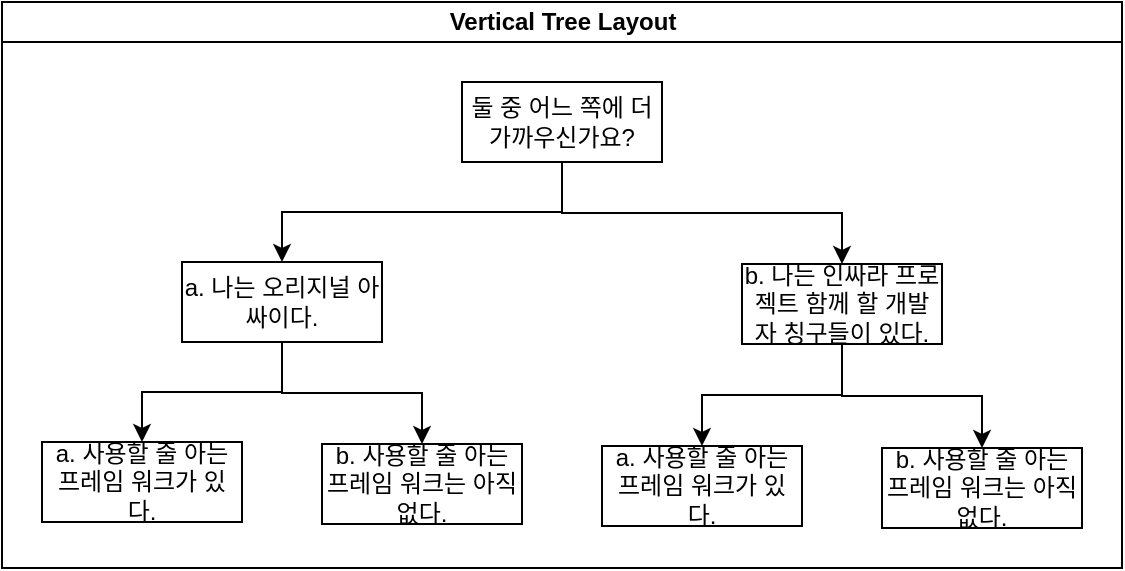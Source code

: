 <mxfile version="14.2.4" type="embed">
    <diagram id="2l-lKPs4-SLX0_9qPT9Y" name="Page-1">
        <mxGraphModel dx="937" dy="566" grid="1" gridSize="10" guides="1" tooltips="1" connect="1" arrows="1" fold="1" page="1" pageScale="1" pageWidth="850" pageHeight="1100" math="0" shadow="0">
            <root>
                <mxCell id="0"/>
                <mxCell id="1" parent="0"/>
                <mxCell id="2" value="Vertical Tree Layout" style="swimlane;html=1;startSize=20;horizontal=1;childLayout=treeLayout;horizontalTree=0;resizable=0;containerType=tree;" vertex="1" parent="1">
                    <mxGeometry x="130" y="30" width="560" height="283" as="geometry"/>
                </mxCell>
                <mxCell id="3" value="둘 중 어느 쪽에 더 가까우신가요?" style="whiteSpace=wrap;html=1;" vertex="1" parent="2">
                    <mxGeometry x="230" y="40" width="100" height="40" as="geometry"/>
                </mxCell>
                <mxCell id="4" value="a. 나는 오리지널 아싸이다." style="whiteSpace=wrap;html=1;" vertex="1" parent="2">
                    <mxGeometry x="90" y="130" width="100" height="40" as="geometry"/>
                </mxCell>
                <mxCell id="5" value="" style="edgeStyle=elbowEdgeStyle;elbow=vertical;html=1;rounded=0;" edge="1" parent="2" source="3" target="4">
                    <mxGeometry relative="1" as="geometry"/>
                </mxCell>
                <mxCell id="6" value="b. 나는 인싸라 프로젝트 함께 할 개발자 칭구들이 있다." style="whiteSpace=wrap;html=1;" vertex="1" parent="2">
                    <mxGeometry x="370" y="131" width="100" height="40" as="geometry"/>
                </mxCell>
                <mxCell id="7" value="" style="edgeStyle=elbowEdgeStyle;elbow=vertical;html=1;rounded=0;" edge="1" parent="2" source="3" target="6">
                    <mxGeometry relative="1" as="geometry"/>
                </mxCell>
                <mxCell id="10" value="" style="edgeStyle=elbowEdgeStyle;elbow=vertical;html=1;rounded=0;" edge="1" target="11" source="4" parent="2">
                    <mxGeometry relative="1" as="geometry">
                        <mxPoint x="190.6" y="110" as="sourcePoint"/>
                    </mxGeometry>
                </mxCell>
                <mxCell id="11" value="a. 사용할 줄 아는 프레임 워크가 있다." style="whiteSpace=wrap;html=1;" vertex="1" parent="2">
                    <mxGeometry x="20" y="220" width="100" height="40" as="geometry"/>
                </mxCell>
                <mxCell id="12" value="" style="edgeStyle=elbowEdgeStyle;elbow=vertical;html=1;rounded=0;" edge="1" target="13" source="4" parent="2">
                    <mxGeometry relative="1" as="geometry">
                        <mxPoint x="190.6" y="110" as="sourcePoint"/>
                    </mxGeometry>
                </mxCell>
                <mxCell id="13" value="b. 사용할 줄 아는 프레임 워크는 아직 없다." style="whiteSpace=wrap;html=1;" vertex="1" parent="2">
                    <mxGeometry x="160" y="221" width="100" height="40" as="geometry"/>
                </mxCell>
                <mxCell id="14" value="" style="edgeStyle=elbowEdgeStyle;elbow=vertical;html=1;rounded=0;" edge="1" target="15" source="6" parent="2">
                    <mxGeometry relative="1" as="geometry">
                        <mxPoint x="360.0" y="110" as="sourcePoint"/>
                    </mxGeometry>
                </mxCell>
                <mxCell id="15" value="a. 사용할 줄 아는 프레임 워크가 있다." style="whiteSpace=wrap;html=1;" vertex="1" parent="2">
                    <mxGeometry x="300" y="222" width="100" height="40" as="geometry"/>
                </mxCell>
                <mxCell id="17" value="" style="edgeStyle=elbowEdgeStyle;elbow=vertical;html=1;rounded=0;" edge="1" target="18" source="6" parent="2">
                    <mxGeometry relative="1" as="geometry">
                        <mxPoint x="360" y="110" as="sourcePoint"/>
                    </mxGeometry>
                </mxCell>
                <mxCell id="18" value="b. 사용할 줄 아는 프레임 워크는 아직 없다." style="whiteSpace=wrap;html=1;" vertex="1" parent="2">
                    <mxGeometry x="440" y="223" width="100" height="40" as="geometry"/>
                </mxCell>
            </root>
        </mxGraphModel>
    </diagram>
</mxfile>